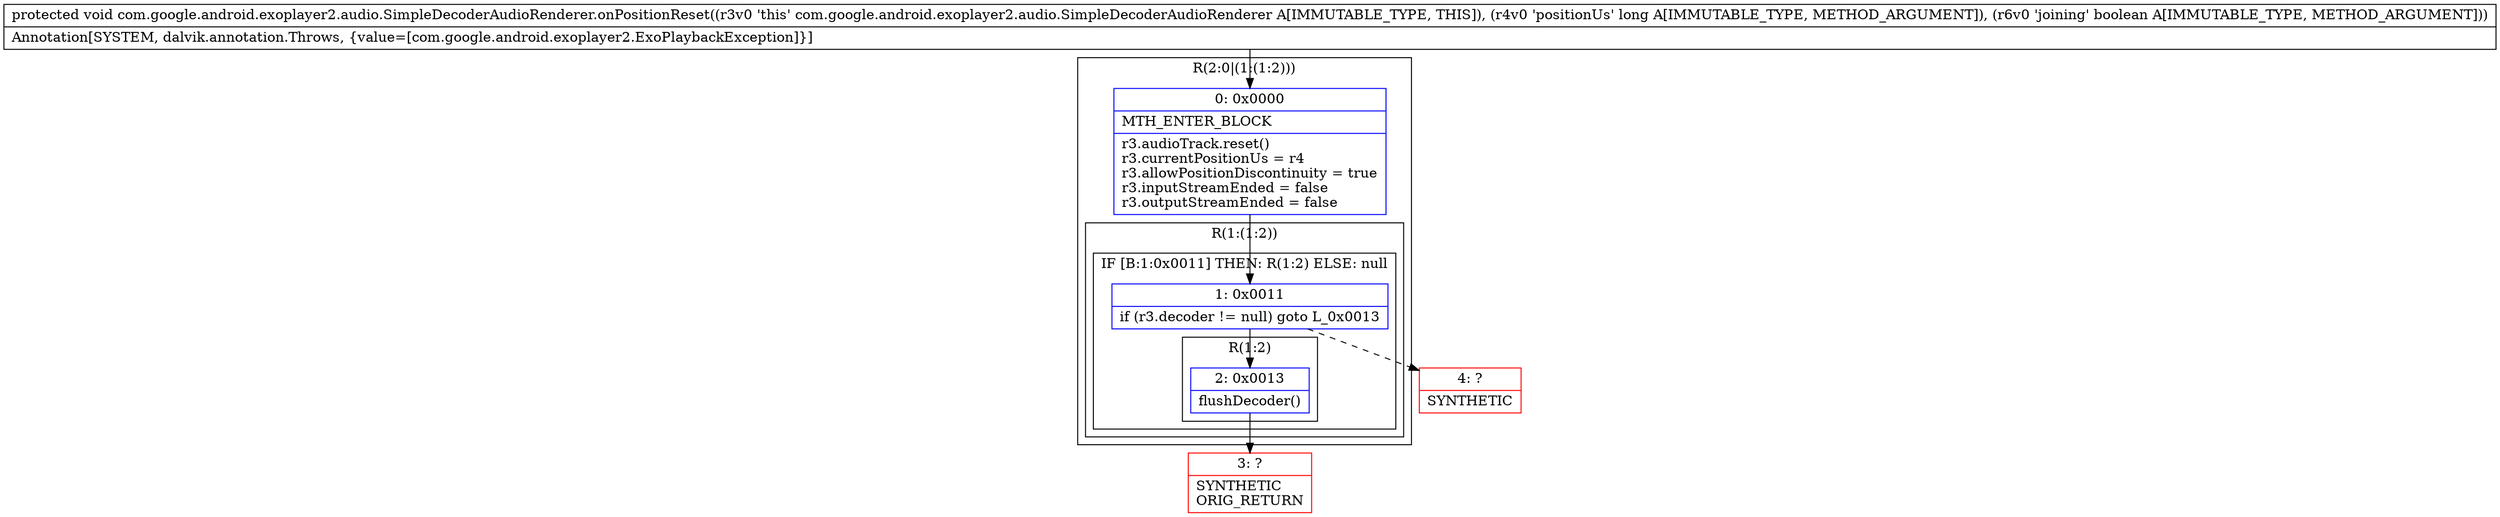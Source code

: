 digraph "CFG forcom.google.android.exoplayer2.audio.SimpleDecoderAudioRenderer.onPositionReset(JZ)V" {
subgraph cluster_Region_555686360 {
label = "R(2:0|(1:(1:2)))";
node [shape=record,color=blue];
Node_0 [shape=record,label="{0\:\ 0x0000|MTH_ENTER_BLOCK\l|r3.audioTrack.reset()\lr3.currentPositionUs = r4\lr3.allowPositionDiscontinuity = true\lr3.inputStreamEnded = false\lr3.outputStreamEnded = false\l}"];
subgraph cluster_Region_1902258846 {
label = "R(1:(1:2))";
node [shape=record,color=blue];
subgraph cluster_IfRegion_561103680 {
label = "IF [B:1:0x0011] THEN: R(1:2) ELSE: null";
node [shape=record,color=blue];
Node_1 [shape=record,label="{1\:\ 0x0011|if (r3.decoder != null) goto L_0x0013\l}"];
subgraph cluster_Region_751640882 {
label = "R(1:2)";
node [shape=record,color=blue];
Node_2 [shape=record,label="{2\:\ 0x0013|flushDecoder()\l}"];
}
}
}
}
Node_3 [shape=record,color=red,label="{3\:\ ?|SYNTHETIC\lORIG_RETURN\l}"];
Node_4 [shape=record,color=red,label="{4\:\ ?|SYNTHETIC\l}"];
MethodNode[shape=record,label="{protected void com.google.android.exoplayer2.audio.SimpleDecoderAudioRenderer.onPositionReset((r3v0 'this' com.google.android.exoplayer2.audio.SimpleDecoderAudioRenderer A[IMMUTABLE_TYPE, THIS]), (r4v0 'positionUs' long A[IMMUTABLE_TYPE, METHOD_ARGUMENT]), (r6v0 'joining' boolean A[IMMUTABLE_TYPE, METHOD_ARGUMENT]))  | Annotation[SYSTEM, dalvik.annotation.Throws, \{value=[com.google.android.exoplayer2.ExoPlaybackException]\}]\l}"];
MethodNode -> Node_0;
Node_0 -> Node_1;
Node_1 -> Node_2;
Node_1 -> Node_4[style=dashed];
Node_2 -> Node_3;
}

